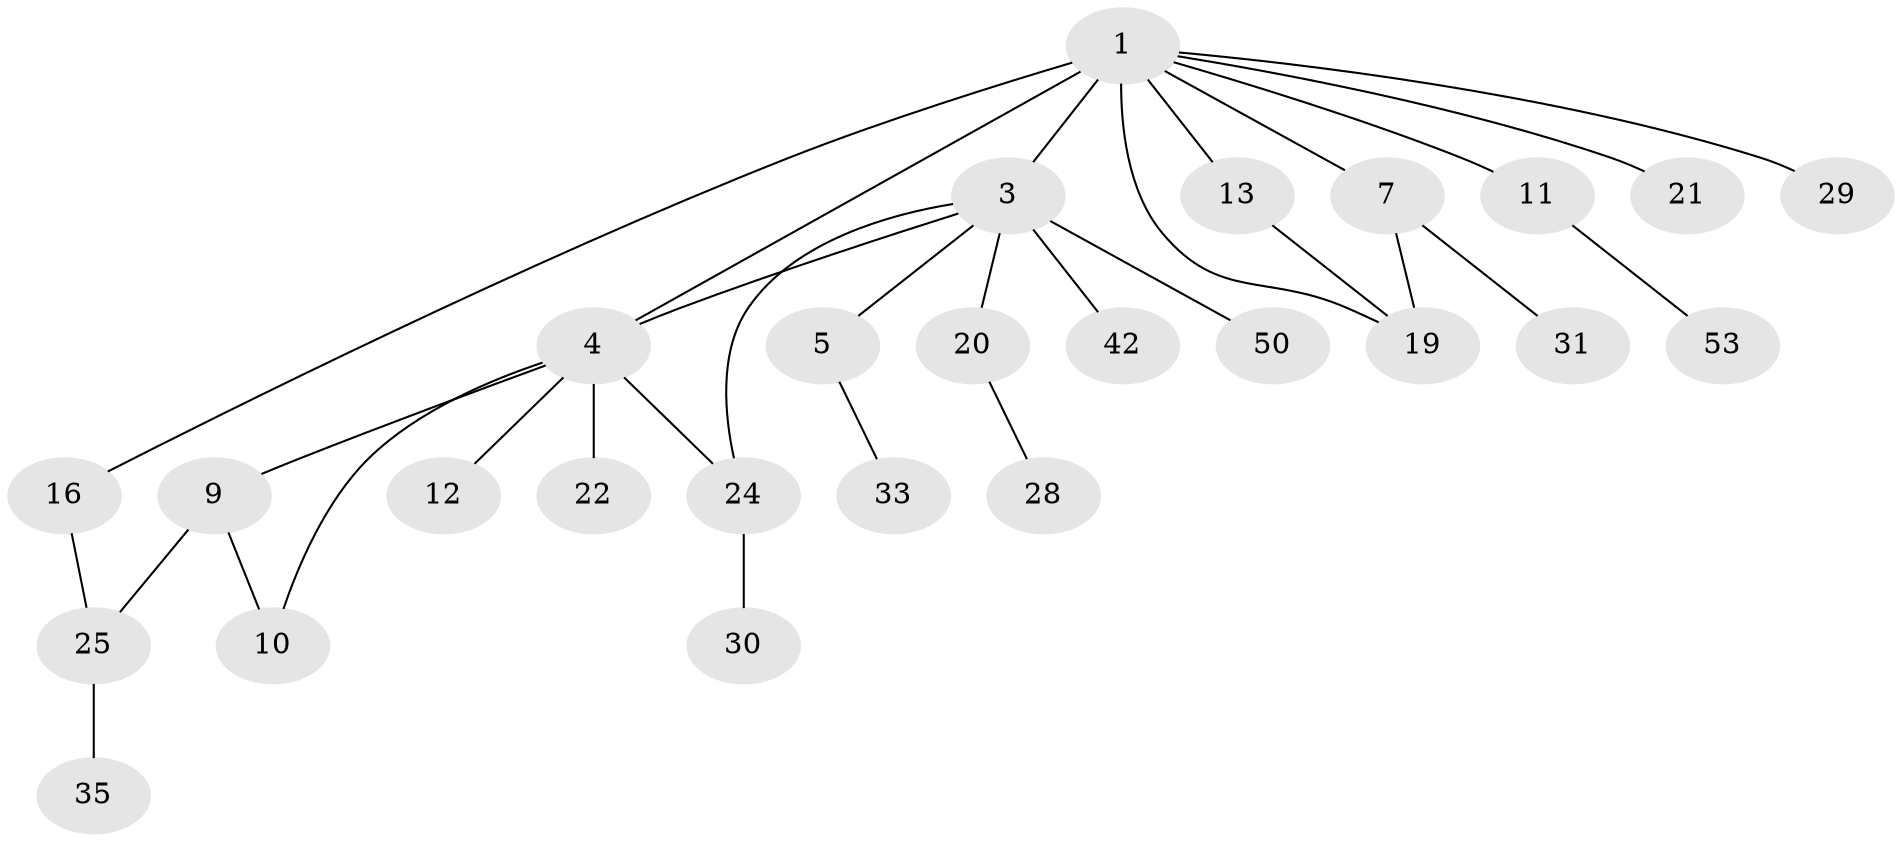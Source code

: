 // original degree distribution, {7: 0.018867924528301886, 5: 0.03773584905660377, 9: 0.018867924528301886, 4: 0.11320754716981132, 2: 0.39622641509433965, 3: 0.09433962264150944, 1: 0.32075471698113206}
// Generated by graph-tools (version 1.1) at 2025/13/03/09/25 04:13:23]
// undirected, 26 vertices, 31 edges
graph export_dot {
graph [start="1"]
  node [color=gray90,style=filled];
  1 [super="+15+18+2"];
  3;
  4 [super="+6+8"];
  5;
  7 [super="+38+32"];
  9;
  10;
  11;
  12;
  13;
  16;
  19 [super="+43"];
  20;
  21 [super="+40"];
  22;
  24 [super="+27"];
  25 [super="+34+49"];
  28;
  29;
  30;
  31 [super="+48"];
  33 [super="+36+41"];
  35;
  42;
  50;
  53;
  1 -- 3 [weight=3];
  1 -- 7 [weight=2];
  1 -- 16;
  1 -- 19;
  1 -- 21;
  1 -- 29;
  1 -- 4 [weight=2];
  1 -- 11;
  1 -- 13;
  3 -- 4;
  3 -- 5;
  3 -- 20;
  3 -- 42;
  3 -- 50;
  3 -- 24;
  4 -- 10;
  4 -- 9;
  4 -- 12;
  4 -- 22;
  4 -- 24;
  5 -- 33;
  7 -- 31;
  7 -- 19;
  9 -- 10;
  9 -- 25;
  11 -- 53;
  13 -- 19;
  16 -- 25;
  20 -- 28;
  24 -- 30;
  25 -- 35;
}
